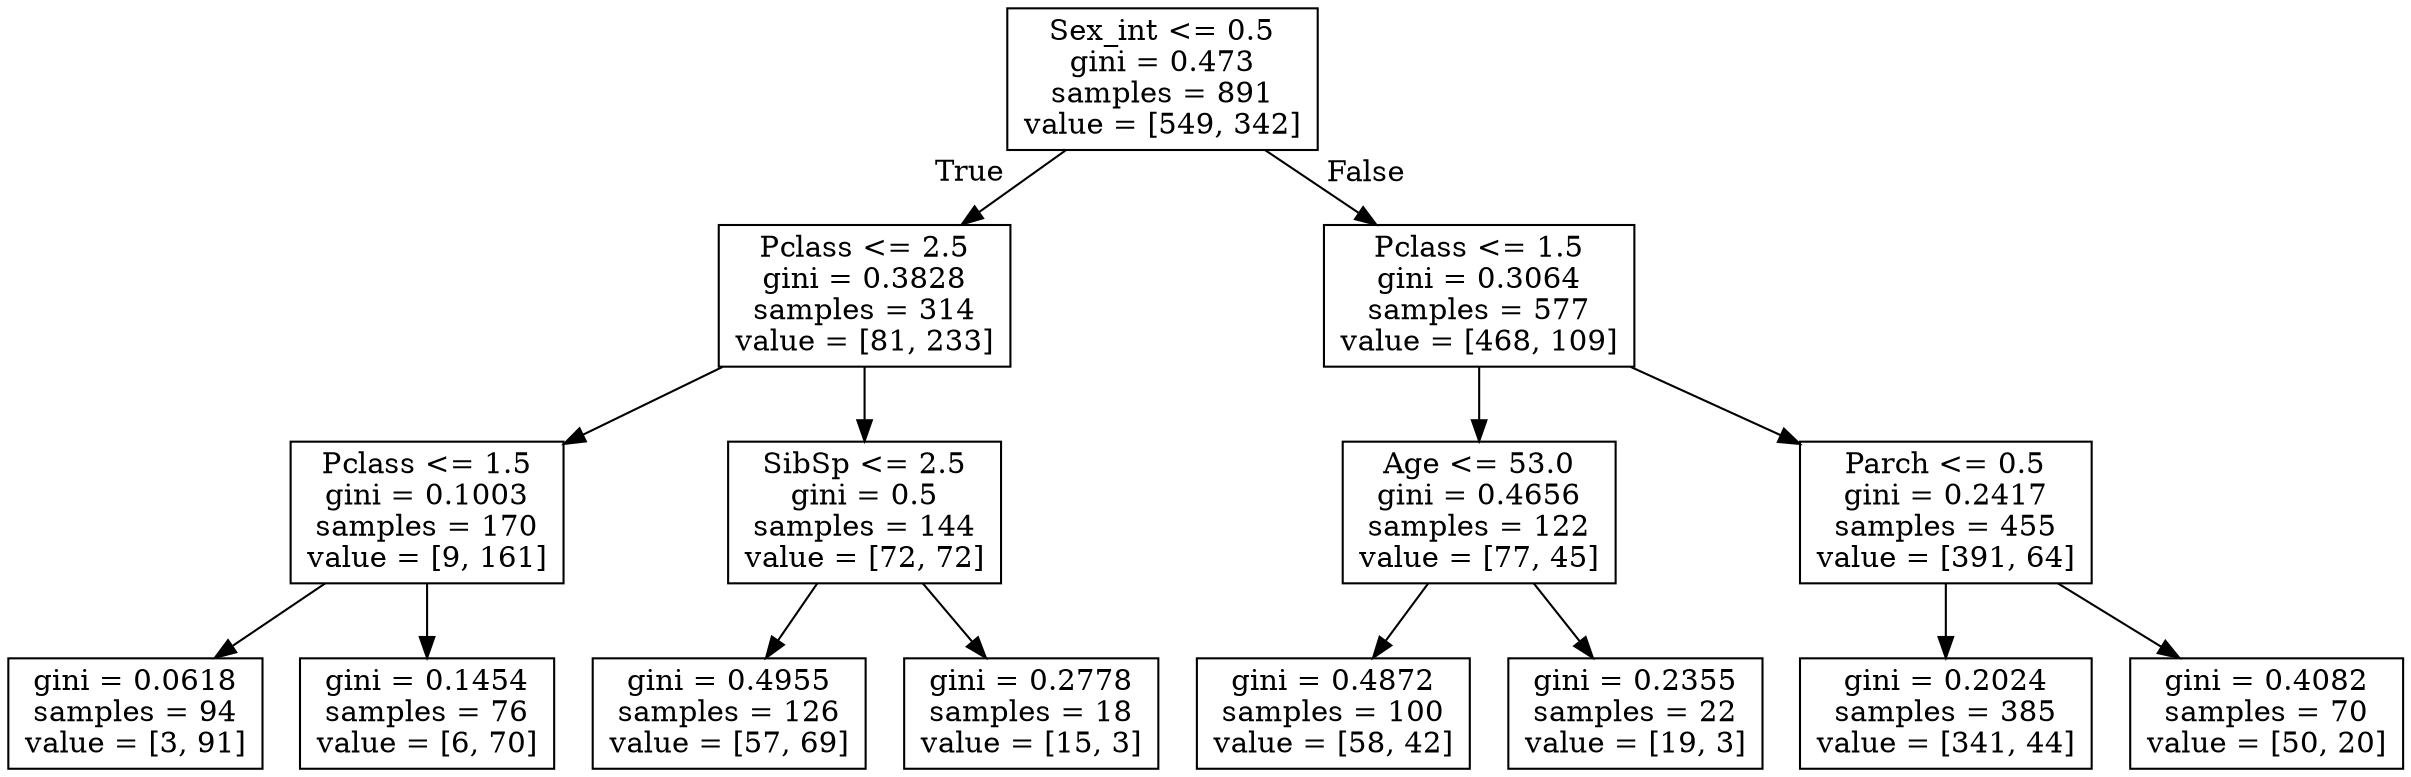 digraph Tree {
node [shape=box] ;
0 [label="Sex_int <= 0.5\ngini = 0.473\nsamples = 891\nvalue = [549, 342]"] ;
1 [label="Pclass <= 2.5\ngini = 0.3828\nsamples = 314\nvalue = [81, 233]"] ;
0 -> 1 [labeldistance=2.5, labelangle=45, headlabel="True"] ;
2 [label="Pclass <= 1.5\ngini = 0.1003\nsamples = 170\nvalue = [9, 161]"] ;
1 -> 2 ;
3 [label="gini = 0.0618\nsamples = 94\nvalue = [3, 91]"] ;
2 -> 3 ;
4 [label="gini = 0.1454\nsamples = 76\nvalue = [6, 70]"] ;
2 -> 4 ;
5 [label="SibSp <= 2.5\ngini = 0.5\nsamples = 144\nvalue = [72, 72]"] ;
1 -> 5 ;
6 [label="gini = 0.4955\nsamples = 126\nvalue = [57, 69]"] ;
5 -> 6 ;
7 [label="gini = 0.2778\nsamples = 18\nvalue = [15, 3]"] ;
5 -> 7 ;
8 [label="Pclass <= 1.5\ngini = 0.3064\nsamples = 577\nvalue = [468, 109]"] ;
0 -> 8 [labeldistance=2.5, labelangle=-45, headlabel="False"] ;
9 [label="Age <= 53.0\ngini = 0.4656\nsamples = 122\nvalue = [77, 45]"] ;
8 -> 9 ;
10 [label="gini = 0.4872\nsamples = 100\nvalue = [58, 42]"] ;
9 -> 10 ;
11 [label="gini = 0.2355\nsamples = 22\nvalue = [19, 3]"] ;
9 -> 11 ;
12 [label="Parch <= 0.5\ngini = 0.2417\nsamples = 455\nvalue = [391, 64]"] ;
8 -> 12 ;
13 [label="gini = 0.2024\nsamples = 385\nvalue = [341, 44]"] ;
12 -> 13 ;
14 [label="gini = 0.4082\nsamples = 70\nvalue = [50, 20]"] ;
12 -> 14 ;
}